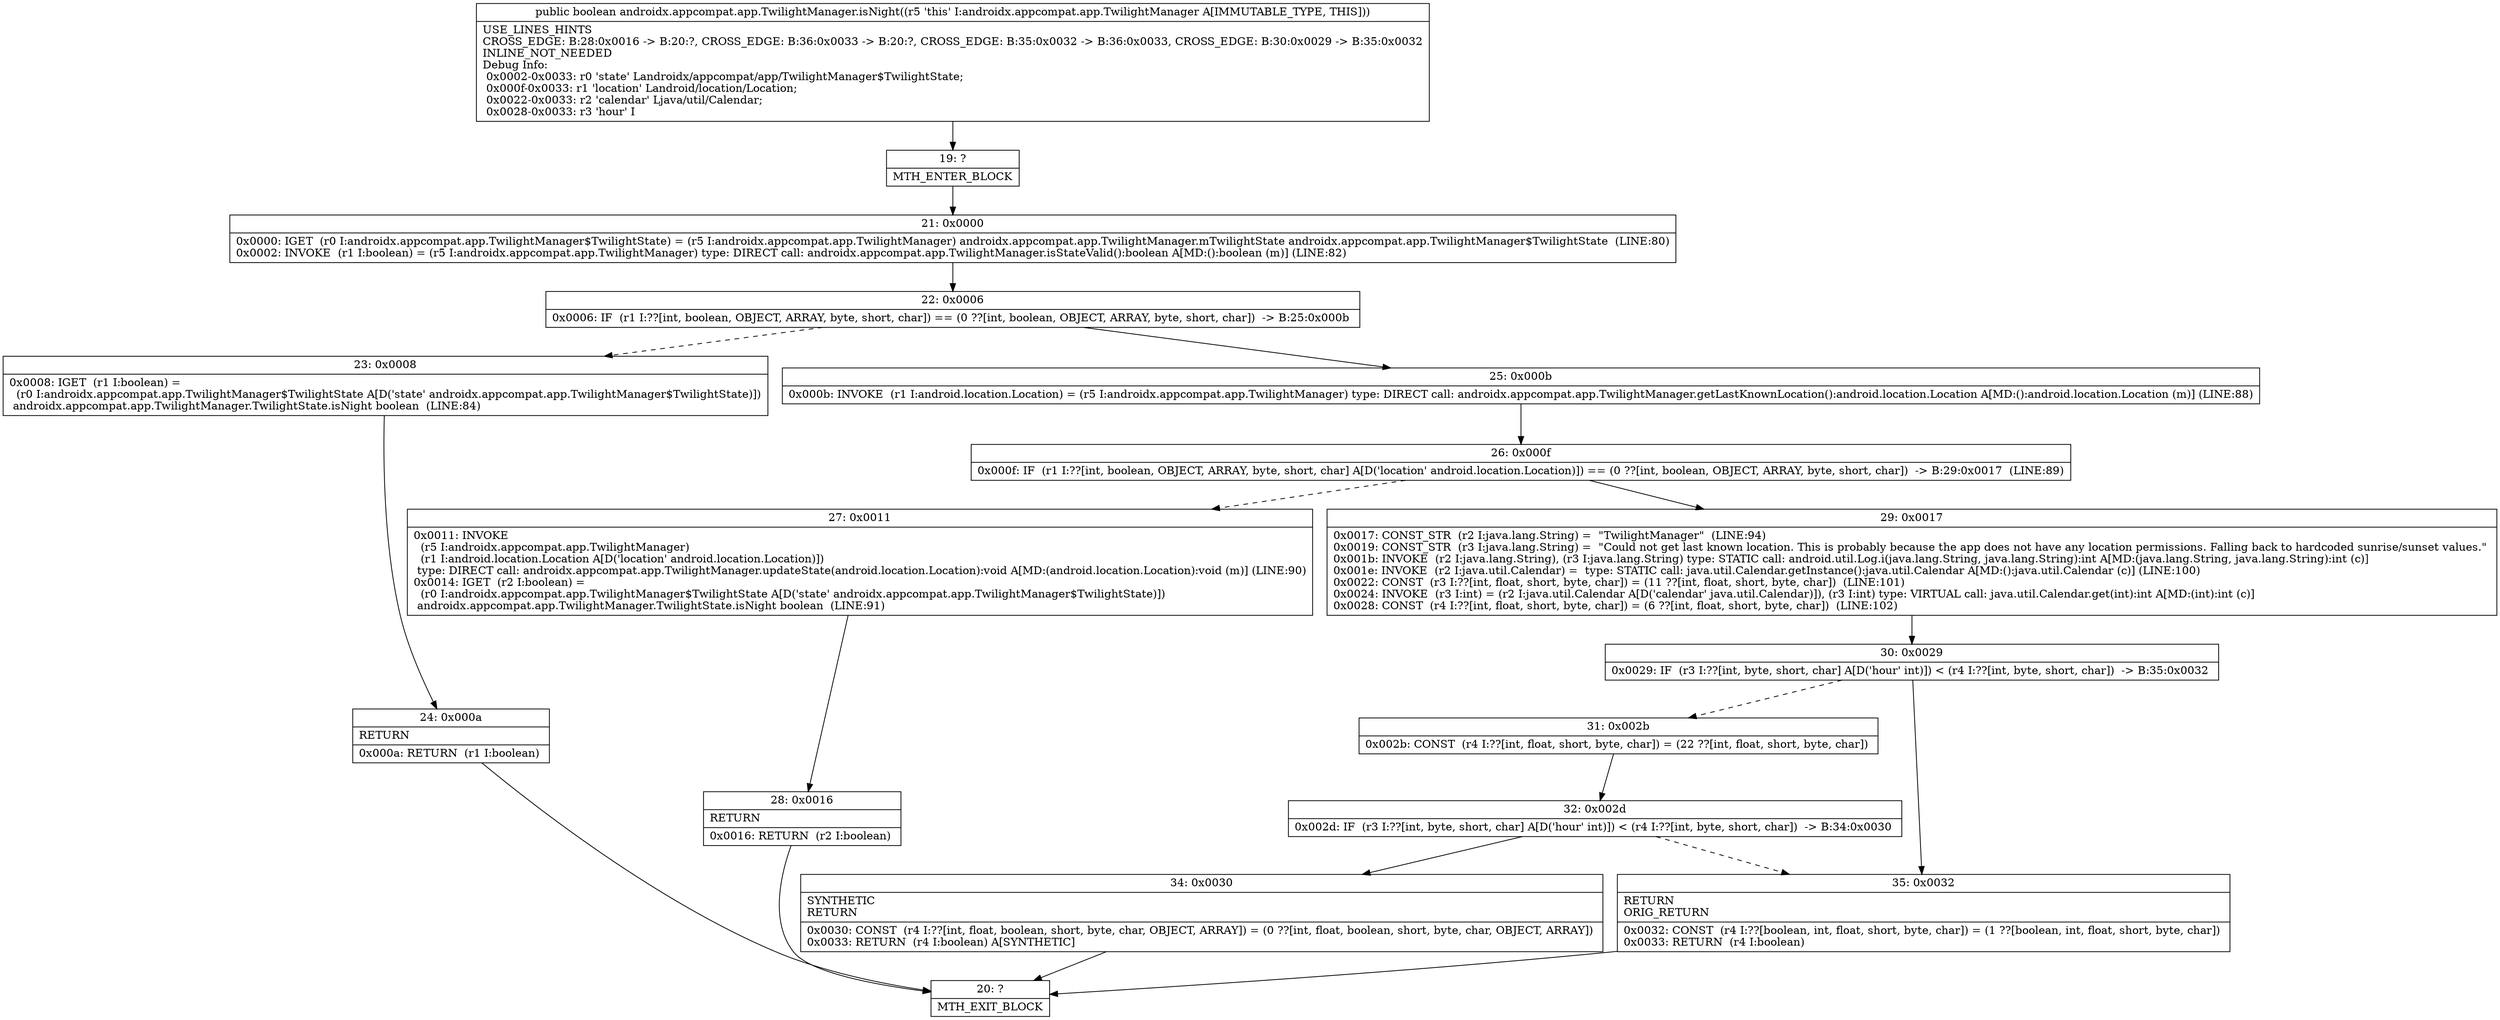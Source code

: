 digraph "CFG forandroidx.appcompat.app.TwilightManager.isNight()Z" {
Node_19 [shape=record,label="{19\:\ ?|MTH_ENTER_BLOCK\l}"];
Node_21 [shape=record,label="{21\:\ 0x0000|0x0000: IGET  (r0 I:androidx.appcompat.app.TwilightManager$TwilightState) = (r5 I:androidx.appcompat.app.TwilightManager) androidx.appcompat.app.TwilightManager.mTwilightState androidx.appcompat.app.TwilightManager$TwilightState  (LINE:80)\l0x0002: INVOKE  (r1 I:boolean) = (r5 I:androidx.appcompat.app.TwilightManager) type: DIRECT call: androidx.appcompat.app.TwilightManager.isStateValid():boolean A[MD:():boolean (m)] (LINE:82)\l}"];
Node_22 [shape=record,label="{22\:\ 0x0006|0x0006: IF  (r1 I:??[int, boolean, OBJECT, ARRAY, byte, short, char]) == (0 ??[int, boolean, OBJECT, ARRAY, byte, short, char])  \-\> B:25:0x000b \l}"];
Node_23 [shape=record,label="{23\:\ 0x0008|0x0008: IGET  (r1 I:boolean) = \l  (r0 I:androidx.appcompat.app.TwilightManager$TwilightState A[D('state' androidx.appcompat.app.TwilightManager$TwilightState)])\l androidx.appcompat.app.TwilightManager.TwilightState.isNight boolean  (LINE:84)\l}"];
Node_24 [shape=record,label="{24\:\ 0x000a|RETURN\l|0x000a: RETURN  (r1 I:boolean) \l}"];
Node_20 [shape=record,label="{20\:\ ?|MTH_EXIT_BLOCK\l}"];
Node_25 [shape=record,label="{25\:\ 0x000b|0x000b: INVOKE  (r1 I:android.location.Location) = (r5 I:androidx.appcompat.app.TwilightManager) type: DIRECT call: androidx.appcompat.app.TwilightManager.getLastKnownLocation():android.location.Location A[MD:():android.location.Location (m)] (LINE:88)\l}"];
Node_26 [shape=record,label="{26\:\ 0x000f|0x000f: IF  (r1 I:??[int, boolean, OBJECT, ARRAY, byte, short, char] A[D('location' android.location.Location)]) == (0 ??[int, boolean, OBJECT, ARRAY, byte, short, char])  \-\> B:29:0x0017  (LINE:89)\l}"];
Node_27 [shape=record,label="{27\:\ 0x0011|0x0011: INVOKE  \l  (r5 I:androidx.appcompat.app.TwilightManager)\l  (r1 I:android.location.Location A[D('location' android.location.Location)])\l type: DIRECT call: androidx.appcompat.app.TwilightManager.updateState(android.location.Location):void A[MD:(android.location.Location):void (m)] (LINE:90)\l0x0014: IGET  (r2 I:boolean) = \l  (r0 I:androidx.appcompat.app.TwilightManager$TwilightState A[D('state' androidx.appcompat.app.TwilightManager$TwilightState)])\l androidx.appcompat.app.TwilightManager.TwilightState.isNight boolean  (LINE:91)\l}"];
Node_28 [shape=record,label="{28\:\ 0x0016|RETURN\l|0x0016: RETURN  (r2 I:boolean) \l}"];
Node_29 [shape=record,label="{29\:\ 0x0017|0x0017: CONST_STR  (r2 I:java.lang.String) =  \"TwilightManager\"  (LINE:94)\l0x0019: CONST_STR  (r3 I:java.lang.String) =  \"Could not get last known location. This is probably because the app does not have any location permissions. Falling back to hardcoded sunrise\/sunset values.\" \l0x001b: INVOKE  (r2 I:java.lang.String), (r3 I:java.lang.String) type: STATIC call: android.util.Log.i(java.lang.String, java.lang.String):int A[MD:(java.lang.String, java.lang.String):int (c)]\l0x001e: INVOKE  (r2 I:java.util.Calendar) =  type: STATIC call: java.util.Calendar.getInstance():java.util.Calendar A[MD:():java.util.Calendar (c)] (LINE:100)\l0x0022: CONST  (r3 I:??[int, float, short, byte, char]) = (11 ??[int, float, short, byte, char])  (LINE:101)\l0x0024: INVOKE  (r3 I:int) = (r2 I:java.util.Calendar A[D('calendar' java.util.Calendar)]), (r3 I:int) type: VIRTUAL call: java.util.Calendar.get(int):int A[MD:(int):int (c)]\l0x0028: CONST  (r4 I:??[int, float, short, byte, char]) = (6 ??[int, float, short, byte, char])  (LINE:102)\l}"];
Node_30 [shape=record,label="{30\:\ 0x0029|0x0029: IF  (r3 I:??[int, byte, short, char] A[D('hour' int)]) \< (r4 I:??[int, byte, short, char])  \-\> B:35:0x0032 \l}"];
Node_31 [shape=record,label="{31\:\ 0x002b|0x002b: CONST  (r4 I:??[int, float, short, byte, char]) = (22 ??[int, float, short, byte, char]) \l}"];
Node_32 [shape=record,label="{32\:\ 0x002d|0x002d: IF  (r3 I:??[int, byte, short, char] A[D('hour' int)]) \< (r4 I:??[int, byte, short, char])  \-\> B:34:0x0030 \l}"];
Node_34 [shape=record,label="{34\:\ 0x0030|SYNTHETIC\lRETURN\l|0x0030: CONST  (r4 I:??[int, float, boolean, short, byte, char, OBJECT, ARRAY]) = (0 ??[int, float, boolean, short, byte, char, OBJECT, ARRAY]) \l0x0033: RETURN  (r4 I:boolean) A[SYNTHETIC]\l}"];
Node_35 [shape=record,label="{35\:\ 0x0032|RETURN\lORIG_RETURN\l|0x0032: CONST  (r4 I:??[boolean, int, float, short, byte, char]) = (1 ??[boolean, int, float, short, byte, char]) \l0x0033: RETURN  (r4 I:boolean) \l}"];
MethodNode[shape=record,label="{public boolean androidx.appcompat.app.TwilightManager.isNight((r5 'this' I:androidx.appcompat.app.TwilightManager A[IMMUTABLE_TYPE, THIS]))  | USE_LINES_HINTS\lCROSS_EDGE: B:28:0x0016 \-\> B:20:?, CROSS_EDGE: B:36:0x0033 \-\> B:20:?, CROSS_EDGE: B:35:0x0032 \-\> B:36:0x0033, CROSS_EDGE: B:30:0x0029 \-\> B:35:0x0032\lINLINE_NOT_NEEDED\lDebug Info:\l  0x0002\-0x0033: r0 'state' Landroidx\/appcompat\/app\/TwilightManager$TwilightState;\l  0x000f\-0x0033: r1 'location' Landroid\/location\/Location;\l  0x0022\-0x0033: r2 'calendar' Ljava\/util\/Calendar;\l  0x0028\-0x0033: r3 'hour' I\l}"];
MethodNode -> Node_19;Node_19 -> Node_21;
Node_21 -> Node_22;
Node_22 -> Node_23[style=dashed];
Node_22 -> Node_25;
Node_23 -> Node_24;
Node_24 -> Node_20;
Node_25 -> Node_26;
Node_26 -> Node_27[style=dashed];
Node_26 -> Node_29;
Node_27 -> Node_28;
Node_28 -> Node_20;
Node_29 -> Node_30;
Node_30 -> Node_31[style=dashed];
Node_30 -> Node_35;
Node_31 -> Node_32;
Node_32 -> Node_34;
Node_32 -> Node_35[style=dashed];
Node_34 -> Node_20;
Node_35 -> Node_20;
}


